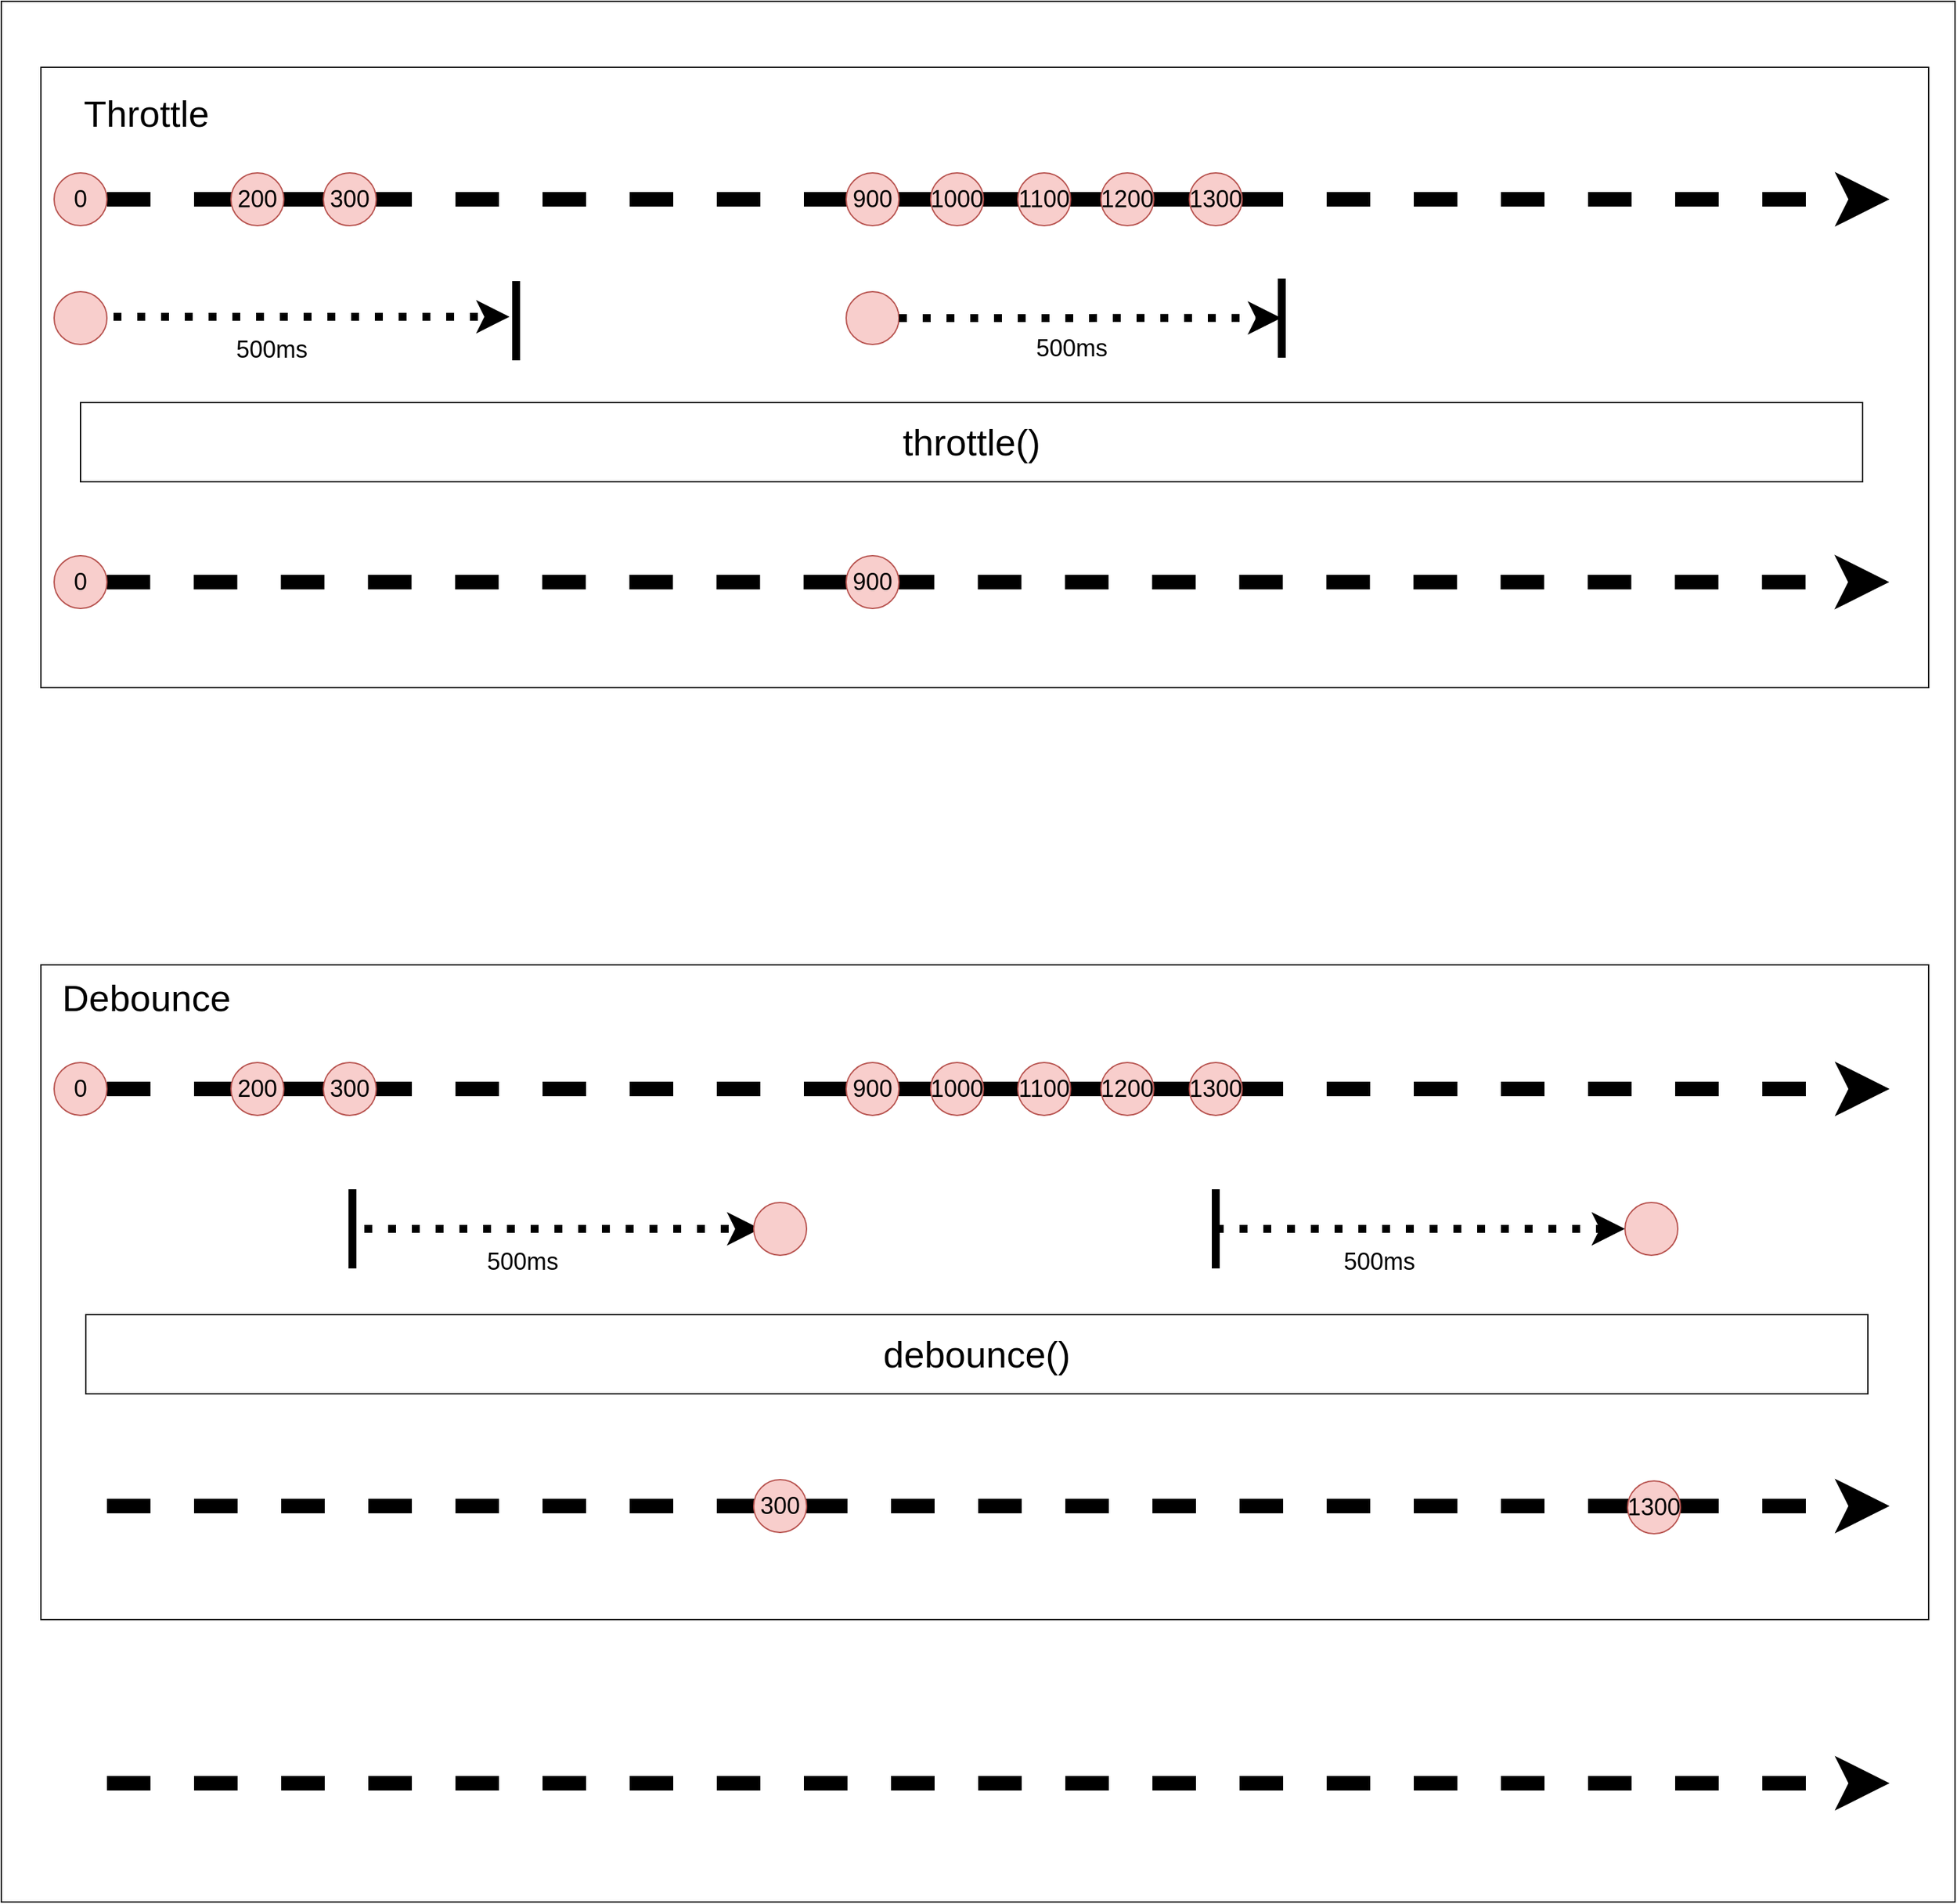 <mxfile>
    <diagram id="yfFHwtCzHJZ_rzFmYA07" name="ページ1">
        <mxGraphModel dx="842" dy="1027" grid="1" gridSize="10" guides="1" tooltips="1" connect="1" arrows="1" fold="1" page="1" pageScale="1" pageWidth="1169" pageHeight="827" math="0" shadow="0">
            <root>
                <mxCell id="0"/>
                <mxCell id="1" parent="0"/>
                <mxCell id="2" value="" style="rounded=0;whiteSpace=wrap;html=1;" vertex="1" parent="1">
                    <mxGeometry x="40" y="40" width="1480" height="1440" as="geometry"/>
                </mxCell>
                <mxCell id="3" value="" style="rounded=0;whiteSpace=wrap;html=1;fontSize=11;" vertex="1" parent="1">
                    <mxGeometry x="70" y="90" width="1430" height="470" as="geometry"/>
                </mxCell>
                <mxCell id="7" value="" style="endArrow=classic;html=1;fontSize=36;dashed=1;strokeWidth=11;entryX=0.979;entryY=0.36;entryDx=0;entryDy=0;entryPerimeter=0;exitX=0.028;exitY=0.36;exitDx=0;exitDy=0;exitPerimeter=0;" edge="1" parent="1">
                    <mxGeometry width="50" height="50" relative="1" as="geometry">
                        <mxPoint x="119.76" y="480.0" as="sourcePoint"/>
                        <mxPoint x="1470.18" y="480.0" as="targetPoint"/>
                        <Array as="points">
                            <mxPoint x="1042" y="480"/>
                        </Array>
                    </mxGeometry>
                </mxCell>
                <mxCell id="8" value="" style="endArrow=classic;html=1;fontSize=36;dashed=1;strokeWidth=11;entryX=0.979;entryY=0.36;entryDx=0;entryDy=0;entryPerimeter=0;exitX=0.028;exitY=0.36;exitDx=0;exitDy=0;exitPerimeter=0;" edge="1" parent="1">
                    <mxGeometry width="50" height="50" relative="1" as="geometry">
                        <mxPoint x="120.0" y="1390" as="sourcePoint"/>
                        <mxPoint x="1470.42" y="1390" as="targetPoint"/>
                        <Array as="points">
                            <mxPoint x="1042.24" y="1390"/>
                        </Array>
                    </mxGeometry>
                </mxCell>
                <mxCell id="28" value="" style="group" vertex="1" connectable="0" parent="1">
                    <mxGeometry x="80" y="170" width="962.24" height="40" as="geometry"/>
                </mxCell>
                <mxCell id="6" value="" style="endArrow=classic;html=1;fontSize=36;dashed=1;strokeWidth=11;entryX=0.979;entryY=0.36;entryDx=0;entryDy=0;entryPerimeter=0;exitX=0.028;exitY=0.36;exitDx=0;exitDy=0;exitPerimeter=0;" edge="1" parent="28">
                    <mxGeometry width="50" height="50" relative="1" as="geometry">
                        <mxPoint x="40.0" y="20.0" as="sourcePoint"/>
                        <mxPoint x="1390.42" y="20.0" as="targetPoint"/>
                        <Array as="points">
                            <mxPoint x="962.24" y="20"/>
                        </Array>
                    </mxGeometry>
                </mxCell>
                <mxCell id="10" value="0" style="ellipse;whiteSpace=wrap;html=1;aspect=fixed;fontSize=18;fillColor=#f8cecc;strokeColor=#b85450;" vertex="1" parent="28">
                    <mxGeometry width="40" height="40" as="geometry"/>
                </mxCell>
                <mxCell id="13" value="200" style="ellipse;whiteSpace=wrap;html=1;aspect=fixed;fontSize=18;fillColor=#f8cecc;strokeColor=#b85450;" vertex="1" parent="28">
                    <mxGeometry x="134" width="40" height="40" as="geometry"/>
                </mxCell>
                <mxCell id="16" value="300" style="ellipse;whiteSpace=wrap;html=1;aspect=fixed;fontSize=18;fillColor=#f8cecc;strokeColor=#b85450;" vertex="1" parent="28">
                    <mxGeometry x="204" width="40" height="40" as="geometry"/>
                </mxCell>
                <mxCell id="17" value="1200" style="ellipse;whiteSpace=wrap;html=1;aspect=fixed;fontSize=18;fillColor=#f8cecc;strokeColor=#b85450;" vertex="1" parent="28">
                    <mxGeometry x="793" width="40" height="40" as="geometry"/>
                </mxCell>
                <mxCell id="18" value="1100" style="ellipse;whiteSpace=wrap;html=1;aspect=fixed;fontSize=18;fillColor=#f8cecc;strokeColor=#b85450;" vertex="1" parent="28">
                    <mxGeometry x="730" width="40" height="40" as="geometry"/>
                </mxCell>
                <mxCell id="19" value="1000" style="ellipse;whiteSpace=wrap;html=1;aspect=fixed;fontSize=18;fillColor=#f8cecc;strokeColor=#b85450;" vertex="1" parent="28">
                    <mxGeometry x="664" width="40" height="40" as="geometry"/>
                </mxCell>
                <mxCell id="20" value="900" style="ellipse;whiteSpace=wrap;html=1;aspect=fixed;fontSize=18;fillColor=#f8cecc;strokeColor=#b85450;" vertex="1" parent="28">
                    <mxGeometry x="600" width="40" height="40" as="geometry"/>
                </mxCell>
                <mxCell id="22" value="1300" style="ellipse;whiteSpace=wrap;html=1;aspect=fixed;fontSize=18;fillColor=#f8cecc;strokeColor=#b85450;" vertex="1" parent="28">
                    <mxGeometry x="860" width="40" height="40" as="geometry"/>
                </mxCell>
                <mxCell id="35" value="" style="group" vertex="1" connectable="0" parent="1">
                    <mxGeometry x="80" y="260" width="40" height="40" as="geometry"/>
                </mxCell>
                <mxCell id="34" value="" style="group" vertex="1" connectable="0" parent="35">
                    <mxGeometry width="40" height="40" as="geometry"/>
                </mxCell>
                <mxCell id="32" value="" style="ellipse;whiteSpace=wrap;html=1;aspect=fixed;fontSize=18;fillColor=#f8cecc;strokeColor=#b85450;" vertex="1" parent="34">
                    <mxGeometry width="40" height="40" as="geometry"/>
                </mxCell>
                <mxCell id="36" value="0" style="ellipse;whiteSpace=wrap;html=1;aspect=fixed;fontSize=18;fillColor=#f8cecc;strokeColor=#b85450;" vertex="1" parent="1">
                    <mxGeometry x="80" y="460" width="40" height="40" as="geometry"/>
                </mxCell>
                <mxCell id="37" value="900" style="ellipse;whiteSpace=wrap;html=1;aspect=fixed;fontSize=18;fillColor=#f8cecc;strokeColor=#b85450;" vertex="1" parent="1">
                    <mxGeometry x="680" y="460" width="40" height="40" as="geometry"/>
                </mxCell>
                <mxCell id="38" value="" style="group" vertex="1" connectable="0" parent="1">
                    <mxGeometry x="680" y="260" width="40" height="40" as="geometry"/>
                </mxCell>
                <mxCell id="39" value="" style="group" vertex="1" connectable="0" parent="38">
                    <mxGeometry width="40" height="40" as="geometry"/>
                </mxCell>
                <mxCell id="40" value="" style="ellipse;whiteSpace=wrap;html=1;aspect=fixed;fontSize=18;fillColor=#f8cecc;strokeColor=#b85450;" vertex="1" parent="39">
                    <mxGeometry width="40" height="40" as="geometry"/>
                </mxCell>
                <mxCell id="41" value="" style="endArrow=classic;html=1;fontSize=18;strokeWidth=6;entryX=0.657;entryY=0.404;entryDx=0;entryDy=0;entryPerimeter=0;dashed=1;dashPattern=1 2;exitX=1;exitY=0.5;exitDx=0;exitDy=0;" edge="1" parent="1" source="40" target="3">
                    <mxGeometry width="50" height="50" relative="1" as="geometry">
                        <mxPoint x="640" y="38" as="sourcePoint"/>
                        <mxPoint x="750.18" y="38.032" as="targetPoint"/>
                    </mxGeometry>
                </mxCell>
                <mxCell id="44" value="500ms" style="text;html=1;strokeColor=none;fillColor=none;align=center;verticalAlign=middle;whiteSpace=wrap;rounded=0;fontSize=18;" vertex="1" parent="1">
                    <mxGeometry x="821" y="288" width="60" height="30" as="geometry"/>
                </mxCell>
                <mxCell id="45" value="&lt;font style=&quot;font-size: 28px&quot;&gt;throttle()&lt;/font&gt;" style="rounded=0;whiteSpace=wrap;html=1;fontSize=18;" vertex="1" parent="1">
                    <mxGeometry x="100" y="344" width="1350" height="60" as="geometry"/>
                </mxCell>
                <mxCell id="46" value="Throttle" style="text;html=1;strokeColor=none;fillColor=none;align=center;verticalAlign=middle;whiteSpace=wrap;rounded=0;fontSize=28;" vertex="1" parent="1">
                    <mxGeometry x="70" y="100" width="160" height="50" as="geometry"/>
                </mxCell>
                <mxCell id="47" value="" style="rounded=0;whiteSpace=wrap;html=1;fontSize=11;" vertex="1" parent="1">
                    <mxGeometry x="70" y="770" width="1430" height="496" as="geometry"/>
                </mxCell>
                <mxCell id="48" value="Debounce" style="text;html=1;strokeColor=none;fillColor=none;align=center;verticalAlign=middle;whiteSpace=wrap;rounded=0;fontSize=28;" vertex="1" parent="1">
                    <mxGeometry x="70" y="770" width="160" height="50" as="geometry"/>
                </mxCell>
                <mxCell id="49" value="" style="group" vertex="1" connectable="0" parent="1">
                    <mxGeometry x="80" y="844" width="962.24" height="40" as="geometry"/>
                </mxCell>
                <mxCell id="50" value="" style="endArrow=classic;html=1;fontSize=36;dashed=1;strokeWidth=11;entryX=0.979;entryY=0.36;entryDx=0;entryDy=0;entryPerimeter=0;exitX=0.028;exitY=0.36;exitDx=0;exitDy=0;exitPerimeter=0;" edge="1" parent="49">
                    <mxGeometry width="50" height="50" relative="1" as="geometry">
                        <mxPoint x="40.0" y="20.0" as="sourcePoint"/>
                        <mxPoint x="1390.42" y="20.0" as="targetPoint"/>
                        <Array as="points">
                            <mxPoint x="962.24" y="20"/>
                        </Array>
                    </mxGeometry>
                </mxCell>
                <mxCell id="51" value="0" style="ellipse;whiteSpace=wrap;html=1;aspect=fixed;fontSize=18;fillColor=#f8cecc;strokeColor=#b85450;" vertex="1" parent="49">
                    <mxGeometry width="40" height="40" as="geometry"/>
                </mxCell>
                <mxCell id="52" value="200" style="ellipse;whiteSpace=wrap;html=1;aspect=fixed;fontSize=18;fillColor=#f8cecc;strokeColor=#b85450;" vertex="1" parent="49">
                    <mxGeometry x="134" width="40" height="40" as="geometry"/>
                </mxCell>
                <mxCell id="53" value="300" style="ellipse;whiteSpace=wrap;html=1;aspect=fixed;fontSize=18;fillColor=#f8cecc;strokeColor=#b85450;" vertex="1" parent="49">
                    <mxGeometry x="204" width="40" height="40" as="geometry"/>
                </mxCell>
                <mxCell id="54" value="1200" style="ellipse;whiteSpace=wrap;html=1;aspect=fixed;fontSize=18;fillColor=#f8cecc;strokeColor=#b85450;" vertex="1" parent="49">
                    <mxGeometry x="793" width="40" height="40" as="geometry"/>
                </mxCell>
                <mxCell id="55" value="1100" style="ellipse;whiteSpace=wrap;html=1;aspect=fixed;fontSize=18;fillColor=#f8cecc;strokeColor=#b85450;" vertex="1" parent="49">
                    <mxGeometry x="730" width="40" height="40" as="geometry"/>
                </mxCell>
                <mxCell id="56" value="1000" style="ellipse;whiteSpace=wrap;html=1;aspect=fixed;fontSize=18;fillColor=#f8cecc;strokeColor=#b85450;" vertex="1" parent="49">
                    <mxGeometry x="664" width="40" height="40" as="geometry"/>
                </mxCell>
                <mxCell id="57" value="900" style="ellipse;whiteSpace=wrap;html=1;aspect=fixed;fontSize=18;fillColor=#f8cecc;strokeColor=#b85450;" vertex="1" parent="49">
                    <mxGeometry x="600" width="40" height="40" as="geometry"/>
                </mxCell>
                <mxCell id="58" value="1300" style="ellipse;whiteSpace=wrap;html=1;aspect=fixed;fontSize=18;fillColor=#f8cecc;strokeColor=#b85450;" vertex="1" parent="49">
                    <mxGeometry x="860" width="40" height="40" as="geometry"/>
                </mxCell>
                <mxCell id="60" value="" style="group" vertex="1" connectable="0" parent="1">
                    <mxGeometry x="560" y="940" width="55" height="70" as="geometry"/>
                </mxCell>
                <mxCell id="61" value="" style="group" vertex="1" connectable="0" parent="60">
                    <mxGeometry width="55" height="70" as="geometry"/>
                </mxCell>
                <mxCell id="69" value="" style="group" vertex="1" connectable="0" parent="61">
                    <mxGeometry x="-245" y="30" width="300" height="40" as="geometry"/>
                </mxCell>
                <mxCell id="43" value="500ms" style="text;html=1;strokeColor=none;fillColor=none;align=center;verticalAlign=middle;whiteSpace=wrap;rounded=0;fontSize=18;" vertex="1" parent="69">
                    <mxGeometry x="90" y="10" width="60" height="30" as="geometry"/>
                </mxCell>
                <mxCell id="29" value="" style="endArrow=classic;html=1;fontSize=18;strokeWidth=6;dashed=1;dashPattern=1 2;" edge="1" parent="69">
                    <mxGeometry width="50" height="50" relative="1" as="geometry">
                        <mxPoint as="sourcePoint"/>
                        <mxPoint x="300" as="targetPoint"/>
                    </mxGeometry>
                </mxCell>
                <mxCell id="63" value="" style="endArrow=none;html=1;fontSize=28;strokeWidth=6;" edge="1" parent="1">
                    <mxGeometry width="50" height="50" relative="1" as="geometry">
                        <mxPoint x="430" y="312" as="sourcePoint"/>
                        <mxPoint x="430" y="252" as="targetPoint"/>
                    </mxGeometry>
                </mxCell>
                <mxCell id="64" value="" style="endArrow=none;html=1;fontSize=28;strokeWidth=6;" edge="1" parent="1">
                    <mxGeometry width="50" height="50" relative="1" as="geometry">
                        <mxPoint x="1010" y="310" as="sourcePoint"/>
                        <mxPoint x="1010" y="250" as="targetPoint"/>
                        <Array as="points">
                            <mxPoint x="1010" y="280"/>
                        </Array>
                    </mxGeometry>
                </mxCell>
                <mxCell id="74" value="" style="group" vertex="1" connectable="0" parent="1">
                    <mxGeometry x="125" y="279" width="300" height="40" as="geometry"/>
                </mxCell>
                <mxCell id="75" value="500ms" style="text;html=1;strokeColor=none;fillColor=none;align=center;verticalAlign=middle;whiteSpace=wrap;rounded=0;fontSize=18;" vertex="1" parent="74">
                    <mxGeometry x="90" y="10" width="60" height="30" as="geometry"/>
                </mxCell>
                <mxCell id="76" value="" style="endArrow=classic;html=1;fontSize=18;strokeWidth=6;dashed=1;dashPattern=1 2;" edge="1" parent="74">
                    <mxGeometry width="50" height="50" relative="1" as="geometry">
                        <mxPoint as="sourcePoint"/>
                        <mxPoint x="300" as="targetPoint"/>
                    </mxGeometry>
                </mxCell>
                <mxCell id="62" value="" style="ellipse;whiteSpace=wrap;html=1;aspect=fixed;fontSize=18;fillColor=#f8cecc;strokeColor=#b85450;" vertex="1" parent="1">
                    <mxGeometry x="610" y="950" width="40" height="40" as="geometry"/>
                </mxCell>
                <mxCell id="77" value="" style="endArrow=none;html=1;fontSize=28;strokeWidth=6;" edge="1" parent="1">
                    <mxGeometry width="50" height="50" relative="1" as="geometry">
                        <mxPoint x="306" y="1000" as="sourcePoint"/>
                        <mxPoint x="306" y="940" as="targetPoint"/>
                    </mxGeometry>
                </mxCell>
                <mxCell id="78" value="" style="group" vertex="1" connectable="0" parent="1">
                    <mxGeometry x="570" y="950" width="700" height="70" as="geometry"/>
                </mxCell>
                <mxCell id="79" value="" style="group" vertex="1" connectable="0" parent="78">
                    <mxGeometry x="390" y="20" width="310" height="40" as="geometry"/>
                </mxCell>
                <mxCell id="80" value="500ms" style="text;html=1;strokeColor=none;fillColor=none;align=center;verticalAlign=middle;whiteSpace=wrap;rounded=0;fontSize=18;" vertex="1" parent="79">
                    <mxGeometry x="93.0" y="10" width="62.0" height="30" as="geometry"/>
                </mxCell>
                <mxCell id="81" value="" style="endArrow=classic;html=1;fontSize=18;strokeWidth=6;dashed=1;dashPattern=1 2;" edge="1" parent="79">
                    <mxGeometry width="50" height="50" relative="1" as="geometry">
                        <mxPoint as="sourcePoint"/>
                        <mxPoint x="310.0" as="targetPoint"/>
                    </mxGeometry>
                </mxCell>
                <mxCell id="83" value="" style="endArrow=none;html=1;fontSize=28;strokeWidth=6;" edge="1" parent="79">
                    <mxGeometry width="50" height="50" relative="1" as="geometry">
                        <mxPoint y="30" as="sourcePoint"/>
                        <mxPoint y="-30" as="targetPoint"/>
                    </mxGeometry>
                </mxCell>
                <mxCell id="82" value="" style="ellipse;whiteSpace=wrap;html=1;aspect=fixed;fontSize=18;fillColor=#f8cecc;strokeColor=#b85450;" vertex="1" parent="1">
                    <mxGeometry x="1270" y="950" width="40" height="40" as="geometry"/>
                </mxCell>
                <mxCell id="84" value="&lt;font style=&quot;font-size: 28px&quot;&gt;debounce()&lt;/font&gt;" style="rounded=0;whiteSpace=wrap;html=1;fontSize=18;" vertex="1" parent="1">
                    <mxGeometry x="104" y="1035" width="1350" height="60" as="geometry"/>
                </mxCell>
                <mxCell id="9" value="" style="endArrow=classic;html=1;fontSize=36;dashed=1;strokeWidth=11;entryX=0.979;entryY=0.36;entryDx=0;entryDy=0;entryPerimeter=0;exitX=0.028;exitY=0.36;exitDx=0;exitDy=0;exitPerimeter=0;" edge="1" parent="1">
                    <mxGeometry width="50" height="50" relative="1" as="geometry">
                        <mxPoint x="120.0" y="1180" as="sourcePoint"/>
                        <mxPoint x="1470.42" y="1180" as="targetPoint"/>
                        <Array as="points">
                            <mxPoint x="1042.24" y="1180"/>
                        </Array>
                    </mxGeometry>
                </mxCell>
                <mxCell id="87" value="300" style="ellipse;whiteSpace=wrap;html=1;aspect=fixed;fontSize=18;fillColor=#f8cecc;strokeColor=#b85450;" vertex="1" parent="1">
                    <mxGeometry x="610" y="1160" width="40" height="40" as="geometry"/>
                </mxCell>
                <mxCell id="89" value="1300" style="ellipse;whiteSpace=wrap;html=1;aspect=fixed;fontSize=18;fillColor=#f8cecc;strokeColor=#b85450;" vertex="1" parent="1">
                    <mxGeometry x="1272" y="1161" width="40" height="40" as="geometry"/>
                </mxCell>
            </root>
        </mxGraphModel>
    </diagram>
</mxfile>